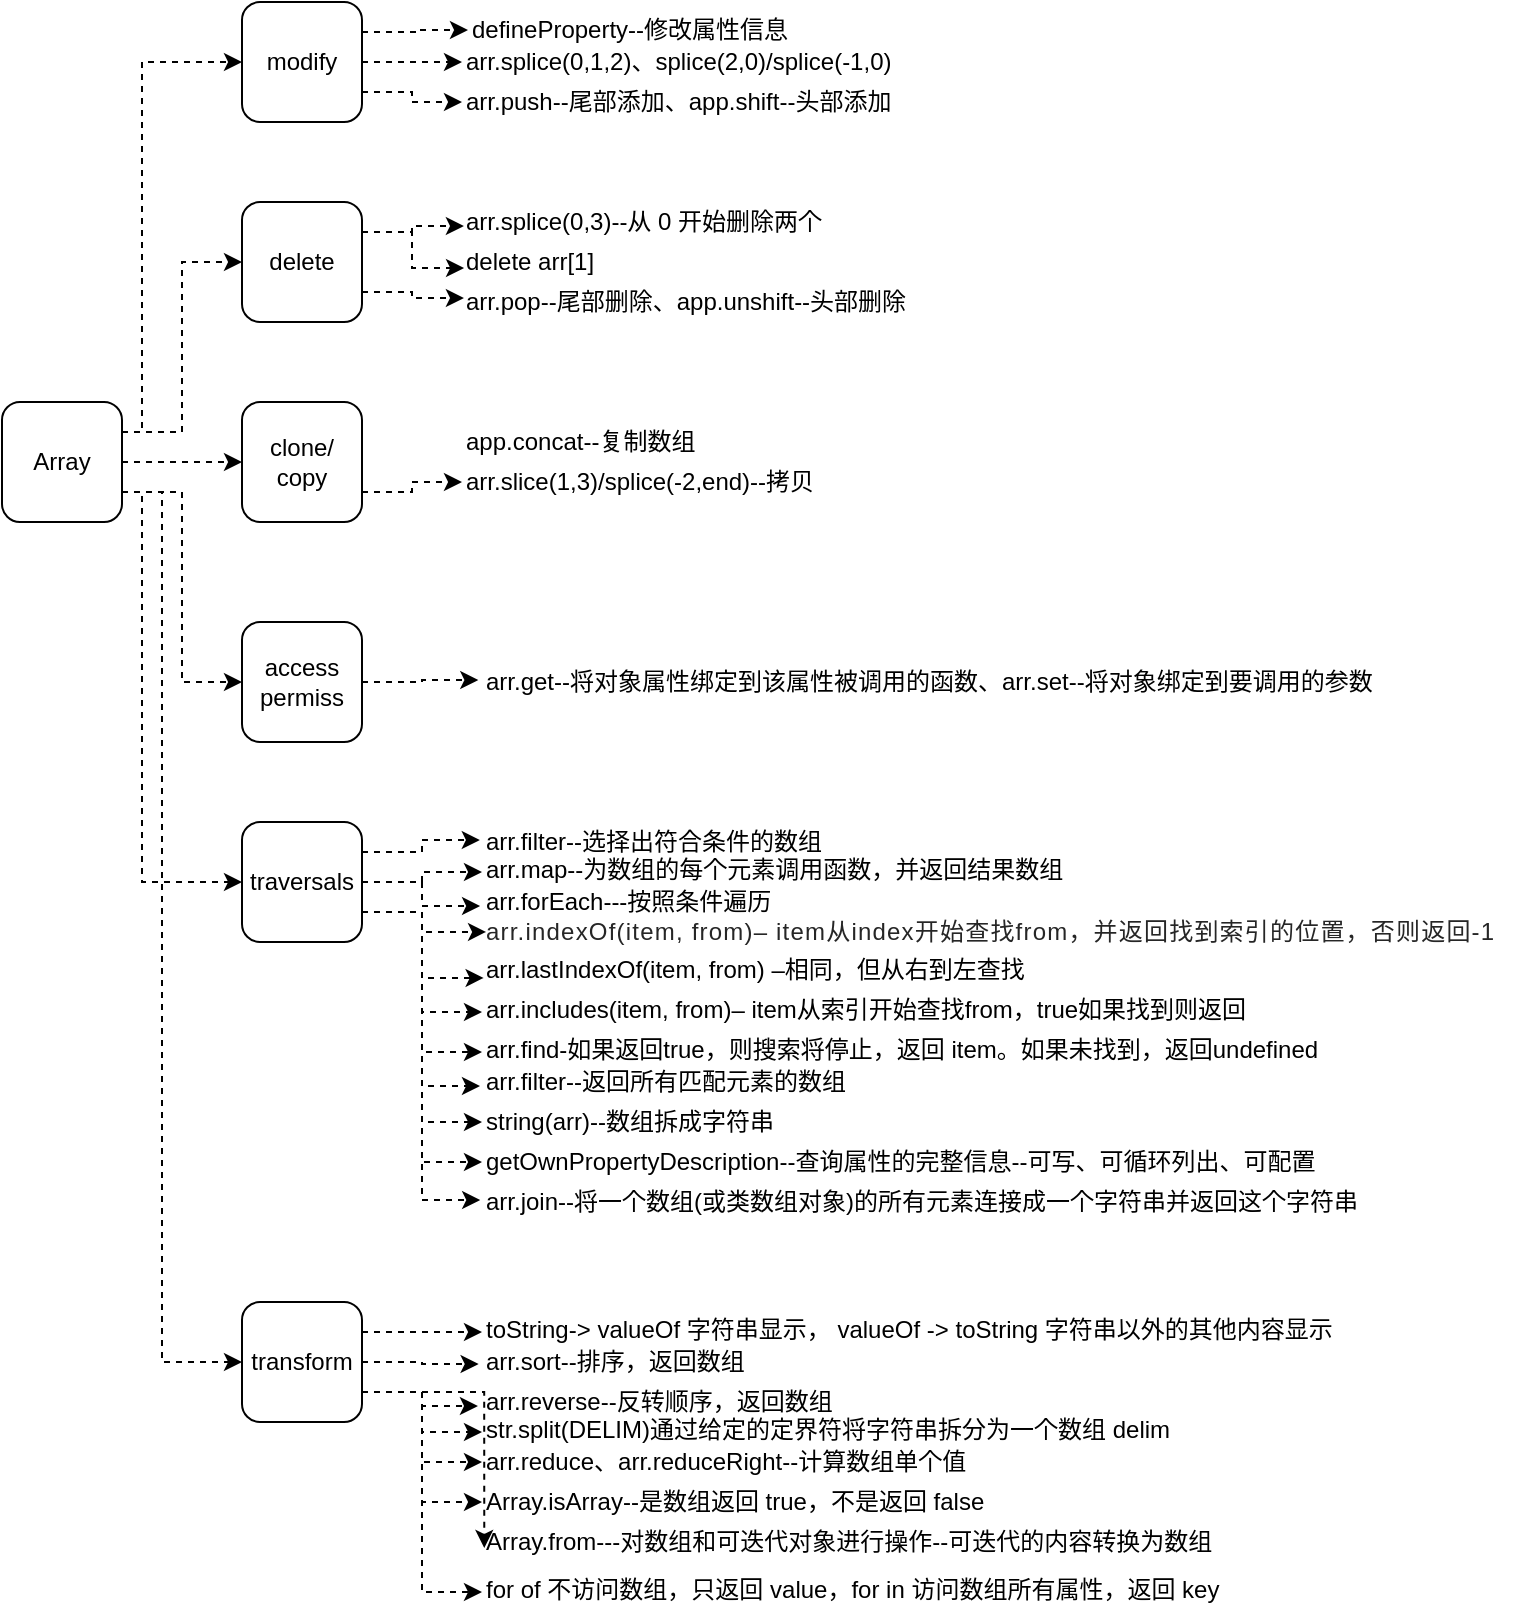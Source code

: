<mxfile version="12.1.9" type="github" pages="4">
  <diagram id="3zsWWzIFYtMCB39Upx3M" name="Array">
    <mxGraphModel dx="946" dy="524" grid="1" gridSize="10" guides="1" tooltips="1" connect="1" arrows="1" fold="1" page="1" pageScale="1" pageWidth="827" pageHeight="1169" math="0" shadow="0">
      <root>
        <mxCell id="0"/>
        <mxCell id="1" parent="0"/>
        <mxCell id="kyZIP-bJGwQKnWlVnqis-3" style="edgeStyle=orthogonalEdgeStyle;rounded=0;orthogonalLoop=1;jettySize=auto;html=1;exitX=1;exitY=0.25;exitDx=0;exitDy=0;entryX=0;entryY=0.5;entryDx=0;entryDy=0;dashed=1;" parent="1" source="hTQzxeohMcgxq5HyWSMG-1" target="hTQzxeohMcgxq5HyWSMG-2" edge="1">
          <mxGeometry relative="1" as="geometry">
            <Array as="points">
              <mxPoint x="150" y="235"/>
              <mxPoint x="150" y="50"/>
            </Array>
          </mxGeometry>
        </mxCell>
        <mxCell id="kyZIP-bJGwQKnWlVnqis-4" style="edgeStyle=orthogonalEdgeStyle;rounded=0;orthogonalLoop=1;jettySize=auto;html=1;exitX=1;exitY=0.25;exitDx=0;exitDy=0;entryX=0;entryY=0.5;entryDx=0;entryDy=0;dashed=1;" parent="1" source="hTQzxeohMcgxq5HyWSMG-1" target="hTQzxeohMcgxq5HyWSMG-4" edge="1">
          <mxGeometry relative="1" as="geometry"/>
        </mxCell>
        <mxCell id="kyZIP-bJGwQKnWlVnqis-5" style="edgeStyle=orthogonalEdgeStyle;rounded=0;orthogonalLoop=1;jettySize=auto;html=1;exitX=1;exitY=0.5;exitDx=0;exitDy=0;entryX=0;entryY=0.5;entryDx=0;entryDy=0;dashed=1;" parent="1" source="hTQzxeohMcgxq5HyWSMG-1" target="hTQzxeohMcgxq5HyWSMG-3" edge="1">
          <mxGeometry relative="1" as="geometry"/>
        </mxCell>
        <mxCell id="kyZIP-bJGwQKnWlVnqis-6" style="edgeStyle=orthogonalEdgeStyle;rounded=0;orthogonalLoop=1;jettySize=auto;html=1;exitX=1;exitY=0.75;exitDx=0;exitDy=0;entryX=0;entryY=0.5;entryDx=0;entryDy=0;dashed=1;" parent="1" source="hTQzxeohMcgxq5HyWSMG-1" target="kyZIP-bJGwQKnWlVnqis-1" edge="1">
          <mxGeometry relative="1" as="geometry"/>
        </mxCell>
        <mxCell id="IlRY-WLdl9bS0oWDxXhX-8" style="edgeStyle=orthogonalEdgeStyle;rounded=0;orthogonalLoop=1;jettySize=auto;html=1;exitX=1;exitY=0.75;exitDx=0;exitDy=0;entryX=0;entryY=0.5;entryDx=0;entryDy=0;dashed=1;" parent="1" source="hTQzxeohMcgxq5HyWSMG-1" target="IlRY-WLdl9bS0oWDxXhX-5" edge="1">
          <mxGeometry relative="1" as="geometry">
            <Array as="points">
              <mxPoint x="150" y="265"/>
              <mxPoint x="150" y="460"/>
            </Array>
          </mxGeometry>
        </mxCell>
        <mxCell id="Uk0Fr8hHIJnlOthwViEP-1" style="edgeStyle=orthogonalEdgeStyle;rounded=0;orthogonalLoop=1;jettySize=auto;html=1;exitX=1;exitY=0.75;exitDx=0;exitDy=0;entryX=0;entryY=0.5;entryDx=0;entryDy=0;dashed=1;" parent="1" source="hTQzxeohMcgxq5HyWSMG-1" target="IlRY-WLdl9bS0oWDxXhX-26" edge="1">
          <mxGeometry relative="1" as="geometry">
            <Array as="points">
              <mxPoint x="160" y="265"/>
              <mxPoint x="160" y="700"/>
            </Array>
          </mxGeometry>
        </mxCell>
        <mxCell id="hTQzxeohMcgxq5HyWSMG-1" value="Array" style="rounded=1;whiteSpace=wrap;html=1;" parent="1" vertex="1">
          <mxGeometry x="80" y="220" width="60" height="60" as="geometry"/>
        </mxCell>
        <mxCell id="IlRY-WLdl9bS0oWDxXhX-21" style="edgeStyle=orthogonalEdgeStyle;rounded=0;orthogonalLoop=1;jettySize=auto;html=1;exitX=1;exitY=0.5;exitDx=0;exitDy=0;dashed=1;" parent="1" source="hTQzxeohMcgxq5HyWSMG-2" target="IlRY-WLdl9bS0oWDxXhX-2" edge="1">
          <mxGeometry relative="1" as="geometry"/>
        </mxCell>
        <mxCell id="10_IyARQiNd5ybZHdDWF-4" style="edgeStyle=orthogonalEdgeStyle;rounded=0;orthogonalLoop=1;jettySize=auto;html=1;exitX=1;exitY=0.75;exitDx=0;exitDy=0;dashed=1;" parent="1" source="hTQzxeohMcgxq5HyWSMG-2" target="10_IyARQiNd5ybZHdDWF-2" edge="1">
          <mxGeometry relative="1" as="geometry"/>
        </mxCell>
        <mxCell id="F7oCmw32gP1puV4d2X4c-8" style="edgeStyle=orthogonalEdgeStyle;rounded=0;orthogonalLoop=1;jettySize=auto;html=1;exitX=1;exitY=0.25;exitDx=0;exitDy=0;dashed=1;" parent="1" source="hTQzxeohMcgxq5HyWSMG-2" target="F7oCmw32gP1puV4d2X4c-5" edge="1">
          <mxGeometry relative="1" as="geometry"/>
        </mxCell>
        <mxCell id="hTQzxeohMcgxq5HyWSMG-2" value="modify" style="rounded=1;whiteSpace=wrap;html=1;" parent="1" vertex="1">
          <mxGeometry x="200" y="20" width="60" height="60" as="geometry"/>
        </mxCell>
        <mxCell id="IlRY-WLdl9bS0oWDxXhX-16" style="edgeStyle=orthogonalEdgeStyle;rounded=0;orthogonalLoop=1;jettySize=auto;html=1;exitX=1;exitY=0.75;exitDx=0;exitDy=0;dashed=1;" parent="1" source="hTQzxeohMcgxq5HyWSMG-3" target="IlRY-WLdl9bS0oWDxXhX-4" edge="1">
          <mxGeometry relative="1" as="geometry"/>
        </mxCell>
        <mxCell id="hTQzxeohMcgxq5HyWSMG-3" value="clone/&lt;br&gt;copy" style="rounded=1;whiteSpace=wrap;html=1;" parent="1" vertex="1">
          <mxGeometry x="200" y="220" width="60" height="60" as="geometry"/>
        </mxCell>
        <mxCell id="IlRY-WLdl9bS0oWDxXhX-14" style="edgeStyle=orthogonalEdgeStyle;rounded=0;orthogonalLoop=1;jettySize=auto;html=1;exitX=1;exitY=0.25;exitDx=0;exitDy=0;entryX=0.005;entryY=0.6;entryDx=0;entryDy=0;entryPerimeter=0;dashed=1;" parent="1" source="hTQzxeohMcgxq5HyWSMG-4" target="IlRY-WLdl9bS0oWDxXhX-3" edge="1">
          <mxGeometry relative="1" as="geometry"/>
        </mxCell>
        <mxCell id="IlRY-WLdl9bS0oWDxXhX-15" style="edgeStyle=orthogonalEdgeStyle;rounded=0;orthogonalLoop=1;jettySize=auto;html=1;exitX=1;exitY=0.25;exitDx=0;exitDy=0;entryX=0.013;entryY=0.65;entryDx=0;entryDy=0;entryPerimeter=0;dashed=1;" parent="1" source="hTQzxeohMcgxq5HyWSMG-4" target="IlRY-WLdl9bS0oWDxXhX-1" edge="1">
          <mxGeometry relative="1" as="geometry"/>
        </mxCell>
        <mxCell id="10_IyARQiNd5ybZHdDWF-3" style="edgeStyle=orthogonalEdgeStyle;rounded=0;orthogonalLoop=1;jettySize=auto;html=1;exitX=1;exitY=0.75;exitDx=0;exitDy=0;entryX=0.004;entryY=0.4;entryDx=0;entryDy=0;entryPerimeter=0;dashed=1;" parent="1" source="hTQzxeohMcgxq5HyWSMG-4" target="10_IyARQiNd5ybZHdDWF-1" edge="1">
          <mxGeometry relative="1" as="geometry"/>
        </mxCell>
        <mxCell id="hTQzxeohMcgxq5HyWSMG-4" value="delete" style="rounded=1;whiteSpace=wrap;html=1;" parent="1" vertex="1">
          <mxGeometry x="200" y="120" width="60" height="60" as="geometry"/>
        </mxCell>
        <mxCell id="C75cSjhWRV783PfquYuw-14" style="edgeStyle=orthogonalEdgeStyle;rounded=0;orthogonalLoop=1;jettySize=auto;html=1;exitX=1;exitY=0.5;exitDx=0;exitDy=0;entryX=-0.004;entryY=0.45;entryDx=0;entryDy=0;entryPerimeter=0;dashed=1;" parent="1" source="kyZIP-bJGwQKnWlVnqis-1" target="C75cSjhWRV783PfquYuw-12" edge="1">
          <mxGeometry relative="1" as="geometry"/>
        </mxCell>
        <mxCell id="kyZIP-bJGwQKnWlVnqis-1" value="access&lt;br&gt;permiss" style="rounded=1;whiteSpace=wrap;html=1;" parent="1" vertex="1">
          <mxGeometry x="200" y="330" width="60" height="60" as="geometry"/>
        </mxCell>
        <mxCell id="IlRY-WLdl9bS0oWDxXhX-1" value="delete arr[1]" style="text;html=1;resizable=0;points=[];autosize=1;align=left;verticalAlign=top;spacingTop=-4;" parent="1" vertex="1">
          <mxGeometry x="310" y="140" width="80" height="20" as="geometry"/>
        </mxCell>
        <mxCell id="IlRY-WLdl9bS0oWDxXhX-2" value="arr.splice(0,1,2)、splice(2,0)/splice(-1,0)" style="text;html=1;resizable=0;points=[];autosize=1;align=left;verticalAlign=top;spacingTop=-4;" parent="1" vertex="1">
          <mxGeometry x="310" y="40" width="230" height="20" as="geometry"/>
        </mxCell>
        <mxCell id="IlRY-WLdl9bS0oWDxXhX-3" value="arr.splice(0,3)--从 0 开始删除两个" style="text;html=1;resizable=0;points=[];autosize=1;align=left;verticalAlign=top;spacingTop=-4;" parent="1" vertex="1">
          <mxGeometry x="310" y="120" width="190" height="20" as="geometry"/>
        </mxCell>
        <mxCell id="IlRY-WLdl9bS0oWDxXhX-4" value="arr.slice(1,3)/splice(-2,end)--拷贝" style="text;html=1;resizable=0;points=[];autosize=1;align=left;verticalAlign=top;spacingTop=-4;" parent="1" vertex="1">
          <mxGeometry x="310" y="250" width="190" height="20" as="geometry"/>
        </mxCell>
        <mxCell id="IlRY-WLdl9bS0oWDxXhX-17" style="edgeStyle=orthogonalEdgeStyle;rounded=0;orthogonalLoop=1;jettySize=auto;html=1;exitX=1;exitY=0.5;exitDx=0;exitDy=0;entryX=-0.006;entryY=0.6;entryDx=0;entryDy=0;entryPerimeter=0;dashed=1;" parent="1" source="IlRY-WLdl9bS0oWDxXhX-5" target="IlRY-WLdl9bS0oWDxXhX-9" edge="1">
          <mxGeometry relative="1" as="geometry"/>
        </mxCell>
        <mxCell id="IlRY-WLdl9bS0oWDxXhX-18" style="edgeStyle=orthogonalEdgeStyle;rounded=0;orthogonalLoop=1;jettySize=auto;html=1;exitX=1;exitY=0.75;exitDx=0;exitDy=0;entryX=0.007;entryY=-0.167;entryDx=0;entryDy=0;entryPerimeter=0;dashed=1;" parent="1" source="IlRY-WLdl9bS0oWDxXhX-5" target="IlRY-WLdl9bS0oWDxXhX-11" edge="1">
          <mxGeometry relative="1" as="geometry"/>
        </mxCell>
        <mxCell id="IlRY-WLdl9bS0oWDxXhX-19" style="edgeStyle=orthogonalEdgeStyle;rounded=0;orthogonalLoop=1;jettySize=auto;html=1;exitX=1;exitY=0.75;exitDx=0;exitDy=0;entryX=0.002;entryY=-0.067;entryDx=0;entryDy=0;entryPerimeter=0;dashed=1;" parent="1" source="IlRY-WLdl9bS0oWDxXhX-5" target="IlRY-WLdl9bS0oWDxXhX-12" edge="1">
          <mxGeometry relative="1" as="geometry"/>
        </mxCell>
        <mxCell id="IlRY-WLdl9bS0oWDxXhX-20" style="edgeStyle=orthogonalEdgeStyle;rounded=0;orthogonalLoop=1;jettySize=auto;html=1;exitX=1;exitY=0.75;exitDx=0;exitDy=0;entryX=0;entryY=0.5;entryDx=0;entryDy=0;dashed=1;" parent="1" source="IlRY-WLdl9bS0oWDxXhX-5" target="IlRY-WLdl9bS0oWDxXhX-12" edge="1">
          <mxGeometry relative="1" as="geometry"/>
        </mxCell>
        <mxCell id="IlRY-WLdl9bS0oWDxXhX-23" style="edgeStyle=orthogonalEdgeStyle;rounded=0;orthogonalLoop=1;jettySize=auto;html=1;exitX=1;exitY=0.75;exitDx=0;exitDy=0;entryX=0;entryY=0.5;entryDx=0;entryDy=0;dashed=1;" parent="1" source="IlRY-WLdl9bS0oWDxXhX-5" target="IlRY-WLdl9bS0oWDxXhX-22" edge="1">
          <mxGeometry relative="1" as="geometry"/>
        </mxCell>
        <mxCell id="IlRY-WLdl9bS0oWDxXhX-25" style="edgeStyle=orthogonalEdgeStyle;rounded=0;orthogonalLoop=1;jettySize=auto;html=1;exitX=1;exitY=0.75;exitDx=0;exitDy=0;entryX=-0.005;entryY=0.6;entryDx=0;entryDy=0;entryPerimeter=0;dashed=1;" parent="1" source="IlRY-WLdl9bS0oWDxXhX-5" target="IlRY-WLdl9bS0oWDxXhX-24" edge="1">
          <mxGeometry relative="1" as="geometry"/>
        </mxCell>
        <mxCell id="IlRY-WLdl9bS0oWDxXhX-28" style="edgeStyle=orthogonalEdgeStyle;rounded=0;orthogonalLoop=1;jettySize=auto;html=1;exitX=1;exitY=0.5;exitDx=0;exitDy=0;entryX=0;entryY=0.5;entryDx=0;entryDy=0;dashed=1;" parent="1" source="IlRY-WLdl9bS0oWDxXhX-5" target="IlRY-WLdl9bS0oWDxXhX-27" edge="1">
          <mxGeometry relative="1" as="geometry"/>
        </mxCell>
        <mxCell id="C75cSjhWRV783PfquYuw-9" style="edgeStyle=orthogonalEdgeStyle;rounded=0;orthogonalLoop=1;jettySize=auto;html=1;exitX=1;exitY=0.75;exitDx=0;exitDy=0;entryX=0;entryY=0.5;entryDx=0;entryDy=0;entryPerimeter=0;dashed=1;" parent="1" source="IlRY-WLdl9bS0oWDxXhX-5" target="C75cSjhWRV783PfquYuw-5" edge="1">
          <mxGeometry relative="1" as="geometry"/>
        </mxCell>
        <mxCell id="F7oCmw32gP1puV4d2X4c-3" style="edgeStyle=orthogonalEdgeStyle;rounded=0;orthogonalLoop=1;jettySize=auto;html=1;exitX=1;exitY=0.25;exitDx=0;exitDy=0;entryX=-0.006;entryY=0.45;entryDx=0;entryDy=0;entryPerimeter=0;dashed=1;" parent="1" source="IlRY-WLdl9bS0oWDxXhX-5" target="C75cSjhWRV783PfquYuw-11" edge="1">
          <mxGeometry relative="1" as="geometry"/>
        </mxCell>
        <mxCell id="qJgs1gcuT-OLatsE5UrT-3" style="edgeStyle=orthogonalEdgeStyle;rounded=0;orthogonalLoop=1;jettySize=auto;html=1;exitX=1;exitY=0.75;exitDx=0;exitDy=0;entryX=0;entryY=0.5;entryDx=0;entryDy=0;entryPerimeter=0;dashed=1;" parent="1" source="IlRY-WLdl9bS0oWDxXhX-5" target="F7oCmw32gP1puV4d2X4c-4" edge="1">
          <mxGeometry relative="1" as="geometry"/>
        </mxCell>
        <mxCell id="qJgs1gcuT-OLatsE5UrT-4" style="edgeStyle=orthogonalEdgeStyle;rounded=0;orthogonalLoop=1;jettySize=auto;html=1;exitX=1;exitY=0.75;exitDx=0;exitDy=0;entryX=-0.002;entryY=0.45;entryDx=0;entryDy=0;entryPerimeter=0;dashed=1;" parent="1" source="IlRY-WLdl9bS0oWDxXhX-5" target="qJgs1gcuT-OLatsE5UrT-2" edge="1">
          <mxGeometry relative="1" as="geometry"/>
        </mxCell>
        <mxCell id="IlRY-WLdl9bS0oWDxXhX-5" value="traversals" style="rounded=1;whiteSpace=wrap;html=1;" parent="1" vertex="1">
          <mxGeometry x="200" y="430" width="60" height="60" as="geometry"/>
        </mxCell>
        <mxCell id="IlRY-WLdl9bS0oWDxXhX-9" value="arr.forEach---按照条件遍历" style="text;html=1;resizable=0;points=[];autosize=1;align=left;verticalAlign=top;spacingTop=-4;" parent="1" vertex="1">
          <mxGeometry x="320" y="460" width="160" height="20" as="geometry"/>
        </mxCell>
        <mxCell id="IlRY-WLdl9bS0oWDxXhX-10" value="&lt;span style=&quot;color: rgb(38 , 38 , 38) ; line-height: 24px ; letter-spacing: 0.05em ; outline-style: none ; overflow-wrap: break-word&quot;&gt;&lt;font style=&quot;font-size: 12px&quot;&gt;arr.indexOf(item, from)–&amp;nbsp;item从index开始查找from，并返回找到索引的位置，否则返回-1&lt;/font&gt;&lt;/span&gt;" style="text;html=1;resizable=0;points=[];autosize=1;align=left;verticalAlign=top;spacingTop=-4;" parent="1" vertex="1">
          <mxGeometry x="320" y="470" width="520" height="30" as="geometry"/>
        </mxCell>
        <mxCell id="IlRY-WLdl9bS0oWDxXhX-11" value="arr.lastIndexOf(item, from) –相同，但从右到左查找" style="text;html=1;" parent="1" vertex="1">
          <mxGeometry x="320" y="490" width="290" height="30" as="geometry"/>
        </mxCell>
        <mxCell id="IlRY-WLdl9bS0oWDxXhX-12" value="arr.includes(item, from)– item从索引开始查找from，true如果找到则返回" style="text;html=1;" parent="1" vertex="1">
          <mxGeometry x="320" y="510" width="410" height="30" as="geometry"/>
        </mxCell>
        <mxCell id="IlRY-WLdl9bS0oWDxXhX-22" value="arr.find-如果返回true，则搜索将停止，返回 item。如果未找到，返回undefined" style="text;html=1;" parent="1" vertex="1">
          <mxGeometry x="320" y="530" width="410" height="30" as="geometry"/>
        </mxCell>
        <mxCell id="IlRY-WLdl9bS0oWDxXhX-24" value="arr.filter--返回所有匹配元素的数组" style="text;html=1;resizable=0;points=[];autosize=1;align=left;verticalAlign=top;spacingTop=-4;" parent="1" vertex="1">
          <mxGeometry x="320" y="550" width="200" height="20" as="geometry"/>
        </mxCell>
        <mxCell id="IlRY-WLdl9bS0oWDxXhX-30" style="edgeStyle=orthogonalEdgeStyle;rounded=0;orthogonalLoop=1;jettySize=auto;html=1;exitX=1;exitY=0.5;exitDx=0;exitDy=0;entryX=-0.012;entryY=0.55;entryDx=0;entryDy=0;entryPerimeter=0;dashed=1;" parent="1" source="IlRY-WLdl9bS0oWDxXhX-26" target="IlRY-WLdl9bS0oWDxXhX-29" edge="1">
          <mxGeometry relative="1" as="geometry"/>
        </mxCell>
        <mxCell id="IlRY-WLdl9bS0oWDxXhX-34" style="edgeStyle=orthogonalEdgeStyle;rounded=0;orthogonalLoop=1;jettySize=auto;html=1;exitX=1;exitY=0.75;exitDx=0;exitDy=0;entryX=-0.007;entryY=0.067;entryDx=0;entryDy=0;entryPerimeter=0;dashed=1;" parent="1" source="IlRY-WLdl9bS0oWDxXhX-26" target="IlRY-WLdl9bS0oWDxXhX-33" edge="1">
          <mxGeometry relative="1" as="geometry"/>
        </mxCell>
        <mxCell id="IlRY-WLdl9bS0oWDxXhX-35" style="edgeStyle=orthogonalEdgeStyle;rounded=0;orthogonalLoop=1;jettySize=auto;html=1;exitX=1;exitY=0.75;exitDx=0;exitDy=0;entryX=0;entryY=0.5;entryDx=0;entryDy=0;dashed=1;" parent="1" source="IlRY-WLdl9bS0oWDxXhX-26" target="IlRY-WLdl9bS0oWDxXhX-33" edge="1">
          <mxGeometry relative="1" as="geometry"/>
        </mxCell>
        <mxCell id="IlRY-WLdl9bS0oWDxXhX-37" style="edgeStyle=orthogonalEdgeStyle;rounded=0;orthogonalLoop=1;jettySize=auto;html=1;exitX=1;exitY=0.75;exitDx=0;exitDy=0;entryX=0;entryY=0.5;entryDx=0;entryDy=0;entryPerimeter=0;dashed=1;" parent="1" source="IlRY-WLdl9bS0oWDxXhX-26" target="IlRY-WLdl9bS0oWDxXhX-36" edge="1">
          <mxGeometry relative="1" as="geometry"/>
        </mxCell>
        <mxCell id="IlRY-WLdl9bS0oWDxXhX-39" style="edgeStyle=orthogonalEdgeStyle;rounded=0;orthogonalLoop=1;jettySize=auto;html=1;exitX=1;exitY=0.75;exitDx=0;exitDy=0;entryX=0;entryY=0.5;entryDx=0;entryDy=0;entryPerimeter=0;dashed=1;" parent="1" source="IlRY-WLdl9bS0oWDxXhX-26" target="IlRY-WLdl9bS0oWDxXhX-38" edge="1">
          <mxGeometry relative="1" as="geometry"/>
        </mxCell>
        <mxCell id="C75cSjhWRV783PfquYuw-2" style="edgeStyle=orthogonalEdgeStyle;rounded=0;orthogonalLoop=1;jettySize=auto;html=1;exitX=1;exitY=0.75;exitDx=0;exitDy=0;entryX=0.003;entryY=0.65;entryDx=0;entryDy=0;entryPerimeter=0;dashed=1;" parent="1" source="IlRY-WLdl9bS0oWDxXhX-26" target="10_IyARQiNd5ybZHdDWF-5" edge="1">
          <mxGeometry relative="1" as="geometry"/>
        </mxCell>
        <mxCell id="C75cSjhWRV783PfquYuw-3" style="edgeStyle=orthogonalEdgeStyle;rounded=0;orthogonalLoop=1;jettySize=auto;html=1;exitX=1;exitY=0.75;exitDx=0;exitDy=0;entryX=0;entryY=0.5;entryDx=0;entryDy=0;dashed=1;" parent="1" source="IlRY-WLdl9bS0oWDxXhX-26" target="C75cSjhWRV783PfquYuw-1" edge="1">
          <mxGeometry relative="1" as="geometry"/>
        </mxCell>
        <mxCell id="F7oCmw32gP1puV4d2X4c-2" style="edgeStyle=orthogonalEdgeStyle;rounded=0;orthogonalLoop=1;jettySize=auto;html=1;exitX=1;exitY=0.25;exitDx=0;exitDy=0;entryX=0;entryY=0.5;entryDx=0;entryDy=0;dashed=1;" parent="1" source="IlRY-WLdl9bS0oWDxXhX-26" edge="1">
          <mxGeometry relative="1" as="geometry">
            <mxPoint x="320" y="685" as="targetPoint"/>
          </mxGeometry>
        </mxCell>
        <mxCell id="IlRY-WLdl9bS0oWDxXhX-26" value="transform" style="rounded=1;whiteSpace=wrap;html=1;" parent="1" vertex="1">
          <mxGeometry x="200" y="670" width="60" height="60" as="geometry"/>
        </mxCell>
        <mxCell id="IlRY-WLdl9bS0oWDxXhX-27" value="arr.map--为数组的每个元素调用函数，并返回结果数组" style="text;html=1;" parent="1" vertex="1">
          <mxGeometry x="320" y="440" width="270" height="30" as="geometry"/>
        </mxCell>
        <mxCell id="IlRY-WLdl9bS0oWDxXhX-29" value="arr.sort--排序，返回数组" style="text;html=1;resizable=0;points=[];autosize=1;align=left;verticalAlign=top;spacingTop=-4;" parent="1" vertex="1">
          <mxGeometry x="320" y="690" width="140" height="20" as="geometry"/>
        </mxCell>
        <mxCell id="IlRY-WLdl9bS0oWDxXhX-31" value="arr.reverse--反转顺序，返回数组" style="text;html=1;resizable=0;points=[];autosize=1;align=left;verticalAlign=top;spacingTop=-4;" parent="1" vertex="1">
          <mxGeometry x="320" y="710" width="190" height="20" as="geometry"/>
        </mxCell>
        <mxCell id="IlRY-WLdl9bS0oWDxXhX-33" value="str.split(DELIM)通过给定的定界符将字符串拆分为一个数组 delim" style="text;html=1;" parent="1" vertex="1">
          <mxGeometry x="320" y="720" width="290" height="30" as="geometry"/>
        </mxCell>
        <mxCell id="IlRY-WLdl9bS0oWDxXhX-36" value="arr.reduce、arr.reduceRight--计算数组单个值" style="text;html=1;resizable=0;points=[];autosize=1;align=left;verticalAlign=top;spacingTop=-4;" parent="1" vertex="1">
          <mxGeometry x="320" y="740" width="260" height="20" as="geometry"/>
        </mxCell>
        <mxCell id="IlRY-WLdl9bS0oWDxXhX-38" value="Array.isArray--是数组返回 true，不是返回 false" style="text;html=1;resizable=0;points=[];autosize=1;align=left;verticalAlign=top;spacingTop=-4;" parent="1" vertex="1">
          <mxGeometry x="320" y="760" width="260" height="20" as="geometry"/>
        </mxCell>
        <mxCell id="10_IyARQiNd5ybZHdDWF-1" value="arr.pop--尾部删除、app.unshift--头部删除" style="text;html=1;resizable=0;points=[];autosize=1;align=left;verticalAlign=top;spacingTop=-4;" parent="1" vertex="1">
          <mxGeometry x="310" y="160" width="240" height="20" as="geometry"/>
        </mxCell>
        <mxCell id="10_IyARQiNd5ybZHdDWF-2" value="arr.push--尾部添加、app.shift--头部添加" style="text;html=1;resizable=0;points=[];autosize=1;align=left;verticalAlign=top;spacingTop=-4;" parent="1" vertex="1">
          <mxGeometry x="310" y="60" width="230" height="20" as="geometry"/>
        </mxCell>
        <mxCell id="10_IyARQiNd5ybZHdDWF-5" value="Array.from---对数组和可迭代对象进行操作--可迭代的内容转换为数组" style="text;html=1;resizable=0;points=[];autosize=1;align=left;verticalAlign=top;spacingTop=-4;" parent="1" vertex="1">
          <mxGeometry x="320" y="780" width="380" height="20" as="geometry"/>
        </mxCell>
        <mxCell id="C75cSjhWRV783PfquYuw-1" value="for of 不访问数组，只返回 value，for in 访问数组所有属性，返回 key" style="text;html=1;" parent="1" vertex="1">
          <mxGeometry x="320" y="800" width="390" height="30" as="geometry"/>
        </mxCell>
        <mxCell id="C75cSjhWRV783PfquYuw-5" value="string(arr)--数组拆成字符串" style="text;html=1;resizable=0;points=[];autosize=1;align=left;verticalAlign=top;spacingTop=-4;" parent="1" vertex="1">
          <mxGeometry x="320" y="570" width="160" height="20" as="geometry"/>
        </mxCell>
        <mxCell id="C75cSjhWRV783PfquYuw-10" value="app.concat--复制数组" style="text;html=1;resizable=0;points=[];autosize=1;align=left;verticalAlign=top;spacingTop=-4;" parent="1" vertex="1">
          <mxGeometry x="310" y="230" width="130" height="20" as="geometry"/>
        </mxCell>
        <mxCell id="C75cSjhWRV783PfquYuw-11" value="arr.filter--选择出符合条件的数组" style="text;html=1;resizable=0;points=[];autosize=1;align=left;verticalAlign=top;spacingTop=-4;" parent="1" vertex="1">
          <mxGeometry x="320" y="430" width="180" height="20" as="geometry"/>
        </mxCell>
        <mxCell id="C75cSjhWRV783PfquYuw-12" value="arr.get--将对象属性绑定到该属性被调用的函数、arr.set--将对象绑定到要调用的参数" style="text;html=1;resizable=0;points=[];autosize=1;align=left;verticalAlign=top;spacingTop=-4;" parent="1" vertex="1">
          <mxGeometry x="320" y="350" width="460" height="20" as="geometry"/>
        </mxCell>
        <mxCell id="F7oCmw32gP1puV4d2X4c-1" value="toString-&gt; valueOf 字符串显示， valueOf -&gt; toString 字符串以外的其他内容显示" style="text;html=1;" parent="1" vertex="1">
          <mxGeometry x="320" y="670" width="450" height="30" as="geometry"/>
        </mxCell>
        <mxCell id="F7oCmw32gP1puV4d2X4c-4" value="getOwnPropertyDescription--查询属性的完整信息--可写、可循环列出、可配置" style="text;html=1;resizable=0;points=[];autosize=1;align=left;verticalAlign=top;spacingTop=-4;" parent="1" vertex="1">
          <mxGeometry x="320" y="590" width="430" height="20" as="geometry"/>
        </mxCell>
        <mxCell id="F7oCmw32gP1puV4d2X4c-5" value="defineProperty--修改属性信息" style="text;html=1;resizable=0;points=[];autosize=1;align=left;verticalAlign=top;spacingTop=-4;" parent="1" vertex="1">
          <mxGeometry x="313" y="24" width="170" height="20" as="geometry"/>
        </mxCell>
        <mxCell id="qJgs1gcuT-OLatsE5UrT-2" value="arr.join--将一个数组(或类数组对象)的所有元素连接成一个字符串并返回这个字符串" style="text;html=1;resizable=0;points=[];autosize=1;align=left;verticalAlign=top;spacingTop=-4;" parent="1" vertex="1">
          <mxGeometry x="320" y="610" width="450" height="20" as="geometry"/>
        </mxCell>
      </root>
    </mxGraphModel>
  </diagram>
  <diagram id="WjU1k2lRsM1wFutmD0wl" name="Object">
    <mxGraphModel dx="946" dy="524" grid="1" gridSize="10" guides="1" tooltips="1" connect="1" arrows="1" fold="1" page="1" pageScale="1" pageWidth="827" pageHeight="1169" math="0" shadow="0">
      <root>
        <mxCell id="52uRmhoQFjtCpDWTwTk8-0"/>
        <mxCell id="52uRmhoQFjtCpDWTwTk8-1" parent="52uRmhoQFjtCpDWTwTk8-0"/>
        <mxCell id="jFYHPTtX90RcrPpbZv2E-9" style="edgeStyle=orthogonalEdgeStyle;rounded=0;orthogonalLoop=1;jettySize=auto;html=1;exitX=1;exitY=0.25;exitDx=0;exitDy=0;entryX=0;entryY=0.5;entryDx=0;entryDy=0;dashed=1;" parent="52uRmhoQFjtCpDWTwTk8-1" source="jFYHPTtX90RcrPpbZv2E-13" target="jFYHPTtX90RcrPpbZv2E-14" edge="1">
          <mxGeometry relative="1" as="geometry">
            <Array as="points">
              <mxPoint x="160" y="245"/>
              <mxPoint x="160" y="60"/>
            </Array>
          </mxGeometry>
        </mxCell>
        <mxCell id="jFYHPTtX90RcrPpbZv2E-10" style="edgeStyle=orthogonalEdgeStyle;rounded=0;orthogonalLoop=1;jettySize=auto;html=1;exitX=1;exitY=0.25;exitDx=0;exitDy=0;entryX=0;entryY=0.5;entryDx=0;entryDy=0;dashed=1;" parent="52uRmhoQFjtCpDWTwTk8-1" source="jFYHPTtX90RcrPpbZv2E-13" target="jFYHPTtX90RcrPpbZv2E-16" edge="1">
          <mxGeometry relative="1" as="geometry"/>
        </mxCell>
        <mxCell id="jFYHPTtX90RcrPpbZv2E-11" style="edgeStyle=orthogonalEdgeStyle;rounded=0;orthogonalLoop=1;jettySize=auto;html=1;exitX=1;exitY=0.5;exitDx=0;exitDy=0;entryX=0;entryY=0.5;entryDx=0;entryDy=0;dashed=1;" parent="52uRmhoQFjtCpDWTwTk8-1" source="jFYHPTtX90RcrPpbZv2E-13" target="jFYHPTtX90RcrPpbZv2E-15" edge="1">
          <mxGeometry relative="1" as="geometry"/>
        </mxCell>
        <mxCell id="jFYHPTtX90RcrPpbZv2E-12" style="edgeStyle=orthogonalEdgeStyle;rounded=0;orthogonalLoop=1;jettySize=auto;html=1;exitX=1;exitY=0.75;exitDx=0;exitDy=0;entryX=0;entryY=0.5;entryDx=0;entryDy=0;dashed=1;" parent="52uRmhoQFjtCpDWTwTk8-1" source="jFYHPTtX90RcrPpbZv2E-13" target="jFYHPTtX90RcrPpbZv2E-17" edge="1">
          <mxGeometry relative="1" as="geometry"/>
        </mxCell>
        <mxCell id="XM92jo9vQRvwv2dolbIj-2" style="edgeStyle=orthogonalEdgeStyle;rounded=0;orthogonalLoop=1;jettySize=auto;html=1;exitX=1;exitY=0.75;exitDx=0;exitDy=0;entryX=0;entryY=0.5;entryDx=0;entryDy=0;dashed=1;" parent="52uRmhoQFjtCpDWTwTk8-1" source="jFYHPTtX90RcrPpbZv2E-13" target="XM92jo9vQRvwv2dolbIj-0" edge="1">
          <mxGeometry relative="1" as="geometry">
            <Array as="points">
              <mxPoint x="190" y="275"/>
              <mxPoint x="190" y="480"/>
            </Array>
          </mxGeometry>
        </mxCell>
        <mxCell id="XM92jo9vQRvwv2dolbIj-3" style="edgeStyle=orthogonalEdgeStyle;rounded=0;orthogonalLoop=1;jettySize=auto;html=1;exitX=1;exitY=0.75;exitDx=0;exitDy=0;entryX=0;entryY=0.5;entryDx=0;entryDy=0;dashed=1;" parent="52uRmhoQFjtCpDWTwTk8-1" source="jFYHPTtX90RcrPpbZv2E-13" target="XM92jo9vQRvwv2dolbIj-1" edge="1">
          <mxGeometry relative="1" as="geometry">
            <Array as="points">
              <mxPoint x="170" y="275"/>
              <mxPoint x="170" y="614"/>
            </Array>
          </mxGeometry>
        </mxCell>
        <mxCell id="jFYHPTtX90RcrPpbZv2E-13" value="Object" style="rounded=1;whiteSpace=wrap;html=1;" parent="52uRmhoQFjtCpDWTwTk8-1" vertex="1">
          <mxGeometry x="90" y="230" width="60" height="60" as="geometry"/>
        </mxCell>
        <mxCell id="jFYHPTtX90RcrPpbZv2E-14" value="modify" style="rounded=1;whiteSpace=wrap;html=1;" parent="52uRmhoQFjtCpDWTwTk8-1" vertex="1">
          <mxGeometry x="210" y="30" width="60" height="60" as="geometry"/>
        </mxCell>
        <mxCell id="tKU63mxzhyTK4PWKBqR8-4" style="edgeStyle=orthogonalEdgeStyle;rounded=0;orthogonalLoop=1;jettySize=auto;html=1;exitX=1;exitY=0.5;exitDx=0;exitDy=0;dashed=1;" parent="52uRmhoQFjtCpDWTwTk8-1" source="jFYHPTtX90RcrPpbZv2E-15" target="H6WkqI66EHowxm0sLhoh-0" edge="1">
          <mxGeometry relative="1" as="geometry"/>
        </mxCell>
        <mxCell id="jFYHPTtX90RcrPpbZv2E-15" value="clone/&lt;br&gt;copy" style="rounded=1;whiteSpace=wrap;html=1;" parent="52uRmhoQFjtCpDWTwTk8-1" vertex="1">
          <mxGeometry x="210" y="230" width="60" height="60" as="geometry"/>
        </mxCell>
        <mxCell id="jFYHPTtX90RcrPpbZv2E-16" value="delete" style="rounded=1;whiteSpace=wrap;html=1;" parent="52uRmhoQFjtCpDWTwTk8-1" vertex="1">
          <mxGeometry x="210" y="130" width="60" height="60" as="geometry"/>
        </mxCell>
        <mxCell id="jFYHPTtX90RcrPpbZv2E-17" value="access&lt;br&gt;permiss" style="rounded=1;whiteSpace=wrap;html=1;" parent="52uRmhoQFjtCpDWTwTk8-1" vertex="1">
          <mxGeometry x="210" y="340" width="60" height="60" as="geometry"/>
        </mxCell>
        <mxCell id="H6WkqI66EHowxm0sLhoh-0" value="Object.assign--简单的克隆" style="text;html=1;resizable=0;points=[];autosize=1;align=left;verticalAlign=top;spacingTop=-4;" parent="52uRmhoQFjtCpDWTwTk8-1" vertex="1">
          <mxGeometry x="335" y="250" width="160" height="20" as="geometry"/>
        </mxCell>
        <mxCell id="opwUGlIA884b8vls4GQr-2" style="edgeStyle=orthogonalEdgeStyle;rounded=0;orthogonalLoop=1;jettySize=auto;html=1;exitX=1;exitY=0.5;exitDx=0;exitDy=0;entryX=0;entryY=0.5;entryDx=0;entryDy=0;dashed=1;" parent="52uRmhoQFjtCpDWTwTk8-1" source="XM92jo9vQRvwv2dolbIj-0" target="opwUGlIA884b8vls4GQr-0" edge="1">
          <mxGeometry relative="1" as="geometry"/>
        </mxCell>
        <mxCell id="opwUGlIA884b8vls4GQr-4" style="edgeStyle=orthogonalEdgeStyle;rounded=0;orthogonalLoop=1;jettySize=auto;html=1;exitX=1;exitY=0.5;exitDx=0;exitDy=0;entryX=0;entryY=0.5;entryDx=0;entryDy=0;dashed=1;" parent="52uRmhoQFjtCpDWTwTk8-1" source="XM92jo9vQRvwv2dolbIj-0" target="opwUGlIA884b8vls4GQr-1" edge="1">
          <mxGeometry relative="1" as="geometry"/>
        </mxCell>
        <mxCell id="g4EE4_HVE2trmpGd-t0b-2" style="edgeStyle=orthogonalEdgeStyle;rounded=0;orthogonalLoop=1;jettySize=auto;html=1;exitX=1;exitY=0.25;exitDx=0;exitDy=0;dashed=1;" edge="1" parent="52uRmhoQFjtCpDWTwTk8-1" source="XM92jo9vQRvwv2dolbIj-0" target="g4EE4_HVE2trmpGd-t0b-1">
          <mxGeometry relative="1" as="geometry"/>
        </mxCell>
        <mxCell id="g4EE4_HVE2trmpGd-t0b-5" style="edgeStyle=orthogonalEdgeStyle;rounded=0;orthogonalLoop=1;jettySize=auto;html=1;exitX=1;exitY=0.5;exitDx=0;exitDy=0;entryX=0;entryY=0.375;entryDx=0;entryDy=0;entryPerimeter=0;dashed=1;" edge="1" parent="52uRmhoQFjtCpDWTwTk8-1" source="XM92jo9vQRvwv2dolbIj-0" target="g4EE4_HVE2trmpGd-t0b-4">
          <mxGeometry relative="1" as="geometry"/>
        </mxCell>
        <mxCell id="XM92jo9vQRvwv2dolbIj-0" value="traversals" style="rounded=1;whiteSpace=wrap;html=1;" parent="52uRmhoQFjtCpDWTwTk8-1" vertex="1">
          <mxGeometry x="210" y="450" width="60" height="60" as="geometry"/>
        </mxCell>
        <mxCell id="tKU63mxzhyTK4PWKBqR8-3" style="edgeStyle=orthogonalEdgeStyle;rounded=0;orthogonalLoop=1;jettySize=auto;html=1;exitX=1;exitY=0.5;exitDx=0;exitDy=0;entryX=-0.007;entryY=0.5;entryDx=0;entryDy=0;entryPerimeter=0;dashed=1;" parent="52uRmhoQFjtCpDWTwTk8-1" source="XM92jo9vQRvwv2dolbIj-1" target="tKU63mxzhyTK4PWKBqR8-0" edge="1">
          <mxGeometry relative="1" as="geometry"/>
        </mxCell>
        <mxCell id="bgx9efy61ssV66Z0BemA-4" style="edgeStyle=orthogonalEdgeStyle;rounded=0;orthogonalLoop=1;jettySize=auto;html=1;exitX=1;exitY=0.5;exitDx=0;exitDy=0;entryX=0;entryY=0.333;entryDx=0;entryDy=0;entryPerimeter=0;dashed=1;" parent="52uRmhoQFjtCpDWTwTk8-1" source="XM92jo9vQRvwv2dolbIj-1" target="bgx9efy61ssV66Z0BemA-1" edge="1">
          <mxGeometry relative="1" as="geometry"/>
        </mxCell>
        <mxCell id="bgx9efy61ssV66Z0BemA-7" style="edgeStyle=orthogonalEdgeStyle;rounded=0;orthogonalLoop=1;jettySize=auto;html=1;exitX=1;exitY=0.75;exitDx=0;exitDy=0;entryX=0;entryY=0.2;entryDx=0;entryDy=0;entryPerimeter=0;dashed=1;" parent="52uRmhoQFjtCpDWTwTk8-1" source="XM92jo9vQRvwv2dolbIj-1" target="bgx9efy61ssV66Z0BemA-3" edge="1">
          <mxGeometry relative="1" as="geometry"/>
        </mxCell>
        <mxCell id="bgx9efy61ssV66Z0BemA-13" style="edgeStyle=orthogonalEdgeStyle;rounded=0;orthogonalLoop=1;jettySize=auto;html=1;exitX=1;exitY=0.75;exitDx=0;exitDy=0;entryX=0;entryY=0.45;entryDx=0;entryDy=0;entryPerimeter=0;dashed=1;" parent="52uRmhoQFjtCpDWTwTk8-1" source="XM92jo9vQRvwv2dolbIj-1" target="bgx9efy61ssV66Z0BemA-12" edge="1">
          <mxGeometry relative="1" as="geometry"/>
        </mxCell>
        <mxCell id="bgx9efy61ssV66Z0BemA-14" style="edgeStyle=orthogonalEdgeStyle;rounded=0;orthogonalLoop=1;jettySize=auto;html=1;exitX=1;exitY=0.75;exitDx=0;exitDy=0;entryX=0.002;entryY=0.467;entryDx=0;entryDy=0;entryPerimeter=0;dashed=1;" parent="52uRmhoQFjtCpDWTwTk8-1" source="XM92jo9vQRvwv2dolbIj-1" target="bgx9efy61ssV66Z0BemA-9" edge="1">
          <mxGeometry relative="1" as="geometry"/>
        </mxCell>
        <mxCell id="XM92jo9vQRvwv2dolbIj-1" value="ttransform" style="rounded=1;whiteSpace=wrap;html=1;" parent="52uRmhoQFjtCpDWTwTk8-1" vertex="1">
          <mxGeometry x="210" y="584" width="60" height="60" as="geometry"/>
        </mxCell>
        <mxCell id="opwUGlIA884b8vls4GQr-0" value="Object.entries(obj) 用于返回 [key: value] 形式的成对的数组" style="text;html=1;" parent="52uRmhoQFjtCpDWTwTk8-1" vertex="1">
          <mxGeometry x="340" y="507.5" width="340" height="30" as="geometry"/>
        </mxCell>
        <mxCell id="opwUGlIA884b8vls4GQr-1" value="Object.fromEntries(array) 将结果中的数组转换成对象" style="text;html=1;" parent="52uRmhoQFjtCpDWTwTk8-1" vertex="1">
          <mxGeometry x="340" y="522.5" width="310" height="30" as="geometry"/>
        </mxCell>
        <mxCell id="tKU63mxzhyTK4PWKBqR8-0" value="Object.has--有此对象返回 true，否则返回 undefined" style="text;html=1;resizable=0;points=[];autosize=1;align=left;verticalAlign=top;spacingTop=-4;" parent="52uRmhoQFjtCpDWTwTk8-1" vertex="1">
          <mxGeometry x="337" y="584" width="290" height="20" as="geometry"/>
        </mxCell>
        <mxCell id="bgx9efy61ssV66Z0BemA-1" value="Object.hasOwnProperty--返回一个布尔值，该布尔值指示对象是否具有指定的属性&lt;br&gt;作为其自身的属性(而不是继承它)&lt;br&gt;Object.getOwnPropertySymbols(obj)--返回所有自己的符号键的数组&lt;br&gt;Object.getOwnPropertyNames(obj)--返回所有自己的字符串键的数组" style="text;html=1;resizable=0;points=[];autosize=1;align=left;verticalAlign=top;spacingTop=-4;" parent="52uRmhoQFjtCpDWTwTk8-1" vertex="1">
          <mxGeometry x="337" y="604" width="450" height="60" as="geometry"/>
        </mxCell>
        <mxCell id="bgx9efy61ssV66Z0BemA-3" value="Object.create(proto[,descriptions])--创建一个空对象&lt;br&gt;具有给定的 protoas[[Prototype]]和可选属性描述符&lt;br&gt;Object.getPrototypeOf(OBJ)--返回[[Prototype]]的 obj&lt;br&gt;Object.setPrototypeOf(obj, proto)--将 [[Prototype]] 的 obj 设置为 proto" style="text;html=1;resizable=0;points=[];autosize=1;align=left;verticalAlign=top;spacingTop=-4;" parent="52uRmhoQFjtCpDWTwTk8-1" vertex="1">
          <mxGeometry x="340" y="709" width="380" height="60" as="geometry"/>
        </mxCell>
        <mxCell id="bgx9efy61ssV66Z0BemA-9" value="Object.keys(obj)/Object.values(obj)/Object.entries(obj)--返回可枚举的自身字符串属性名称/&lt;br&gt;值/键值对的数组&lt;br&gt;" style="text;html=1;resizable=0;points=[];autosize=1;align=left;verticalAlign=top;spacingTop=-4;" parent="52uRmhoQFjtCpDWTwTk8-1" vertex="1">
          <mxGeometry x="340" y="679" width="490" height="30" as="geometry"/>
        </mxCell>
        <mxCell id="bgx9efy61ssV66Z0BemA-12" value="Reflect.ownKeys(obj)--返回所有自己的键的数组" style="text;html=1;resizable=0;points=[];autosize=1;align=left;verticalAlign=top;spacingTop=-4;" parent="52uRmhoQFjtCpDWTwTk8-1" vertex="1">
          <mxGeometry x="340" y="664" width="270" height="20" as="geometry"/>
        </mxCell>
        <mxCell id="g4EE4_HVE2trmpGd-t0b-0" value="Promise.all--&lt;span style=&quot;color: rgb(38 , 38 , 38) ; letter-spacing: 0.05em&quot;&gt;&lt;font style=&quot;font-size: 12px&quot;&gt;接收一个由多个 promise 组成的 promise 数组，返回一个新的 promise&lt;/font&gt;&lt;/span&gt;&lt;p style=&quot;color: rgb(38 , 38 , 38) ; line-height: 24px ; letter-spacing: 0.05em ; outline-style: none ; overflow-wrap: break-word ; margin: 0px&quot;&gt;&lt;font style=&quot;font-size: 12px&quot;&gt;如果 promise 数组都是 resolve，正常返回。&lt;/font&gt;&lt;span style=&quot;letter-spacing: 0.05em&quot;&gt;如果有一个是 reject，会被立刻拒绝&lt;/span&gt;&lt;/p&gt;&lt;p style=&quot;color: rgb(38 , 38 , 38) ; line-height: 24px ; letter-spacing: 0.05em ; outline-style: none ; overflow-wrap: break-word ; margin: 0px&quot;&gt;&lt;span style=&quot;letter-spacing: 0.05em&quot;&gt;并抛出错误, 其他的 promise 的结果将被忽略&lt;/span&gt;&lt;/p&gt;" style="text;html=1;resizable=0;points=[];autosize=1;align=left;verticalAlign=top;spacingTop=-4;" vertex="1" parent="52uRmhoQFjtCpDWTwTk8-1">
          <mxGeometry x="330" y="300" width="480" height="60" as="geometry"/>
        </mxCell>
        <mxCell id="g4EE4_HVE2trmpGd-t0b-1" value="promise.all--接收一个由多个 promise 组成的 promise 数组，返回一个新的 promise。&lt;br&gt;只有都是 resolve 才会正常返回，有一个 reject，会被立刻拒绝并抛出错误，其他 promise&lt;br&gt;结果会被忽略" style="text;html=1;resizable=0;points=[];autosize=1;align=left;verticalAlign=top;spacingTop=-4;" vertex="1" parent="52uRmhoQFjtCpDWTwTk8-1">
          <mxGeometry x="340" y="470" width="490" height="40" as="geometry"/>
        </mxCell>
        <mxCell id="g4EE4_HVE2trmpGd-t0b-3" value="Promise.allsetted--等待 promise 数组的所有 resolve 和 reject，以对象数组的形式返回结果" style="text;html=1;resizable=0;points=[];autosize=1;align=left;verticalAlign=top;spacingTop=-4;" vertex="1" parent="52uRmhoQFjtCpDWTwTk8-1">
          <mxGeometry x="340" y="450" width="490" height="20" as="geometry"/>
        </mxCell>
        <mxCell id="g4EE4_HVE2trmpGd-t0b-4" value="Promise.race--接收一个promise 数组，返回第一个 resolve 或者 reject，其他 promise 被忽略" style="text;html=1;resizable=0;points=[];autosize=1;align=left;verticalAlign=top;spacingTop=-4;" vertex="1" parent="52uRmhoQFjtCpDWTwTk8-1">
          <mxGeometry x="330" y="542.5" width="510" height="20" as="geometry"/>
        </mxCell>
      </root>
    </mxGraphModel>
  </diagram>
  <diagram id="QVfynxVT6b11GOopPgFf" name="Function">
    <mxGraphModel dx="946" dy="472" grid="1" gridSize="10" guides="1" tooltips="1" connect="1" arrows="1" fold="1" page="1" pageScale="1" pageWidth="827" pageHeight="1169" math="0" shadow="0">
      <root>
        <mxCell id="4n6Ee6nQYyNnLJOlIvlZ-0"/>
        <mxCell id="4n6Ee6nQYyNnLJOlIvlZ-1" parent="4n6Ee6nQYyNnLJOlIvlZ-0"/>
        <mxCell id="rxuVogYrNo2SvjMxAUNl-0" style="edgeStyle=orthogonalEdgeStyle;rounded=0;orthogonalLoop=1;jettySize=auto;html=1;exitX=1;exitY=0.25;exitDx=0;exitDy=0;entryX=0;entryY=0.5;entryDx=0;entryDy=0;dashed=1;" parent="4n6Ee6nQYyNnLJOlIvlZ-1" source="rxuVogYrNo2SvjMxAUNl-4" target="rxuVogYrNo2SvjMxAUNl-5" edge="1">
          <mxGeometry relative="1" as="geometry">
            <Array as="points">
              <mxPoint x="150" y="235"/>
              <mxPoint x="150" y="50"/>
            </Array>
          </mxGeometry>
        </mxCell>
        <mxCell id="rxuVogYrNo2SvjMxAUNl-1" style="edgeStyle=orthogonalEdgeStyle;rounded=0;orthogonalLoop=1;jettySize=auto;html=1;exitX=1;exitY=0.25;exitDx=0;exitDy=0;entryX=0;entryY=0.5;entryDx=0;entryDy=0;dashed=1;" parent="4n6Ee6nQYyNnLJOlIvlZ-1" source="rxuVogYrNo2SvjMxAUNl-4" target="rxuVogYrNo2SvjMxAUNl-7" edge="1">
          <mxGeometry relative="1" as="geometry"/>
        </mxCell>
        <mxCell id="rxuVogYrNo2SvjMxAUNl-2" style="edgeStyle=orthogonalEdgeStyle;rounded=0;orthogonalLoop=1;jettySize=auto;html=1;exitX=1;exitY=0.5;exitDx=0;exitDy=0;entryX=0;entryY=0.5;entryDx=0;entryDy=0;dashed=1;" parent="4n6Ee6nQYyNnLJOlIvlZ-1" source="rxuVogYrNo2SvjMxAUNl-4" target="rxuVogYrNo2SvjMxAUNl-6" edge="1">
          <mxGeometry relative="1" as="geometry"/>
        </mxCell>
        <mxCell id="rxuVogYrNo2SvjMxAUNl-3" style="edgeStyle=orthogonalEdgeStyle;rounded=0;orthogonalLoop=1;jettySize=auto;html=1;exitX=1;exitY=0.75;exitDx=0;exitDy=0;entryX=0;entryY=0.5;entryDx=0;entryDy=0;dashed=1;" parent="4n6Ee6nQYyNnLJOlIvlZ-1" source="rxuVogYrNo2SvjMxAUNl-4" target="rxuVogYrNo2SvjMxAUNl-8" edge="1">
          <mxGeometry relative="1" as="geometry"/>
        </mxCell>
        <mxCell id="x_YeTKeKB1OzcmwfRHz2-1" style="edgeStyle=orthogonalEdgeStyle;rounded=0;orthogonalLoop=1;jettySize=auto;html=1;exitX=1;exitY=0.75;exitDx=0;exitDy=0;entryX=0;entryY=0.5;entryDx=0;entryDy=0;dashed=1;" parent="4n6Ee6nQYyNnLJOlIvlZ-1" source="rxuVogYrNo2SvjMxAUNl-4" target="x_YeTKeKB1OzcmwfRHz2-0" edge="1">
          <mxGeometry relative="1" as="geometry">
            <Array as="points">
              <mxPoint x="180" y="265"/>
              <mxPoint x="180" y="490"/>
            </Array>
          </mxGeometry>
        </mxCell>
        <mxCell id="x_YeTKeKB1OzcmwfRHz2-2" style="edgeStyle=orthogonalEdgeStyle;rounded=0;orthogonalLoop=1;jettySize=auto;html=1;exitX=1;exitY=0.75;exitDx=0;exitDy=0;entryX=0;entryY=0.5;entryDx=0;entryDy=0;dashed=1;" parent="4n6Ee6nQYyNnLJOlIvlZ-1" source="rxuVogYrNo2SvjMxAUNl-4" target="-h8mTPIt2cJJiGTmCFNC-0" edge="1">
          <mxGeometry relative="1" as="geometry">
            <Array as="points">
              <mxPoint x="160" y="265"/>
              <mxPoint x="160" y="614"/>
            </Array>
          </mxGeometry>
        </mxCell>
        <mxCell id="rxuVogYrNo2SvjMxAUNl-4" value="Function" style="rounded=1;whiteSpace=wrap;html=1;" parent="4n6Ee6nQYyNnLJOlIvlZ-1" vertex="1">
          <mxGeometry x="80" y="220" width="60" height="60" as="geometry"/>
        </mxCell>
        <mxCell id="rxuVogYrNo2SvjMxAUNl-5" value="modify" style="rounded=1;whiteSpace=wrap;html=1;" parent="4n6Ee6nQYyNnLJOlIvlZ-1" vertex="1">
          <mxGeometry x="200" y="20" width="60" height="60" as="geometry"/>
        </mxCell>
        <mxCell id="rxuVogYrNo2SvjMxAUNl-6" value="clone/&lt;br&gt;copy" style="rounded=1;whiteSpace=wrap;html=1;" parent="4n6Ee6nQYyNnLJOlIvlZ-1" vertex="1">
          <mxGeometry x="200" y="220" width="60" height="60" as="geometry"/>
        </mxCell>
        <mxCell id="rxuVogYrNo2SvjMxAUNl-7" value="delete" style="rounded=1;whiteSpace=wrap;html=1;" parent="4n6Ee6nQYyNnLJOlIvlZ-1" vertex="1">
          <mxGeometry x="200" y="120" width="60" height="60" as="geometry"/>
        </mxCell>
        <mxCell id="rxuVogYrNo2SvjMxAUNl-8" value="access&lt;br&gt;permiss" style="rounded=1;whiteSpace=wrap;html=1;" parent="4n6Ee6nQYyNnLJOlIvlZ-1" vertex="1">
          <mxGeometry x="200" y="330" width="60" height="60" as="geometry"/>
        </mxCell>
        <mxCell id="xbQQ3nvMya7D1h96zskT-1" style="edgeStyle=orthogonalEdgeStyle;rounded=0;orthogonalLoop=1;jettySize=auto;html=1;exitX=1;exitY=0.25;exitDx=0;exitDy=0;entryX=-0.005;entryY=0.55;entryDx=0;entryDy=0;entryPerimeter=0;dashed=1;" parent="4n6Ee6nQYyNnLJOlIvlZ-1" source="-h8mTPIt2cJJiGTmCFNC-0" target="x_YeTKeKB1OzcmwfRHz2-5" edge="1">
          <mxGeometry relative="1" as="geometry"/>
        </mxCell>
        <mxCell id="xbQQ3nvMya7D1h96zskT-2" style="edgeStyle=orthogonalEdgeStyle;rounded=0;orthogonalLoop=1;jettySize=auto;html=1;exitX=1;exitY=0.5;exitDx=0;exitDy=0;entryX=-0.006;entryY=0.5;entryDx=0;entryDy=0;entryPerimeter=0;dashed=1;" parent="4n6Ee6nQYyNnLJOlIvlZ-1" source="-h8mTPIt2cJJiGTmCFNC-0" target="x_YeTKeKB1OzcmwfRHz2-3" edge="1">
          <mxGeometry relative="1" as="geometry"/>
        </mxCell>
        <mxCell id="xbQQ3nvMya7D1h96zskT-3" style="edgeStyle=orthogonalEdgeStyle;rounded=0;orthogonalLoop=1;jettySize=auto;html=1;exitX=1;exitY=0.5;exitDx=0;exitDy=0;entryX=-0.006;entryY=0.6;entryDx=0;entryDy=0;entryPerimeter=0;dashed=1;" parent="4n6Ee6nQYyNnLJOlIvlZ-1" source="-h8mTPIt2cJJiGTmCFNC-0" target="x_YeTKeKB1OzcmwfRHz2-4" edge="1">
          <mxGeometry relative="1" as="geometry"/>
        </mxCell>
        <mxCell id="xbQQ3nvMya7D1h96zskT-4" style="edgeStyle=orthogonalEdgeStyle;rounded=0;orthogonalLoop=1;jettySize=auto;html=1;exitX=1;exitY=0.5;exitDx=0;exitDy=0;entryX=0;entryY=0.55;entryDx=0;entryDy=0;entryPerimeter=0;dashed=1;" parent="4n6Ee6nQYyNnLJOlIvlZ-1" source="-h8mTPIt2cJJiGTmCFNC-0" target="xbQQ3nvMya7D1h96zskT-0" edge="1">
          <mxGeometry relative="1" as="geometry"/>
        </mxCell>
        <mxCell id="4F2EJo-vqhTW2cVfqV_2-2" style="edgeStyle=orthogonalEdgeStyle;rounded=0;orthogonalLoop=1;jettySize=auto;html=1;exitX=1;exitY=0.75;exitDx=0;exitDy=0;entryX=0;entryY=0.55;entryDx=0;entryDy=0;entryPerimeter=0;dashed=1;" parent="4n6Ee6nQYyNnLJOlIvlZ-1" source="-h8mTPIt2cJJiGTmCFNC-0" target="xbQQ3nvMya7D1h96zskT-5" edge="1">
          <mxGeometry relative="1" as="geometry"/>
        </mxCell>
        <mxCell id="4F2EJo-vqhTW2cVfqV_2-3" style="edgeStyle=orthogonalEdgeStyle;rounded=0;orthogonalLoop=1;jettySize=auto;html=1;exitX=1;exitY=0.75;exitDx=0;exitDy=0;entryX=0;entryY=0.5;entryDx=0;entryDy=0;dashed=1;" parent="4n6Ee6nQYyNnLJOlIvlZ-1" source="-h8mTPIt2cJJiGTmCFNC-0" target="8de6_AszlgomDt7oGhwU-0" edge="1">
          <mxGeometry relative="1" as="geometry"/>
        </mxCell>
        <mxCell id="4F2EJo-vqhTW2cVfqV_2-4" style="edgeStyle=orthogonalEdgeStyle;rounded=0;orthogonalLoop=1;jettySize=auto;html=1;exitX=1;exitY=0.75;exitDx=0;exitDy=0;entryX=0;entryY=0.5;entryDx=0;entryDy=0;dashed=1;" parent="4n6Ee6nQYyNnLJOlIvlZ-1" source="-h8mTPIt2cJJiGTmCFNC-0" target="4F2EJo-vqhTW2cVfqV_2-0" edge="1">
          <mxGeometry relative="1" as="geometry"/>
        </mxCell>
        <mxCell id="4F2EJo-vqhTW2cVfqV_2-5" style="edgeStyle=orthogonalEdgeStyle;rounded=0;orthogonalLoop=1;jettySize=auto;html=1;exitX=1;exitY=0.75;exitDx=0;exitDy=0;entryX=0;entryY=0.5;entryDx=0;entryDy=0;dashed=1;" parent="4n6Ee6nQYyNnLJOlIvlZ-1" source="-h8mTPIt2cJJiGTmCFNC-0" target="4F2EJo-vqhTW2cVfqV_2-1" edge="1">
          <mxGeometry relative="1" as="geometry"/>
        </mxCell>
        <mxCell id="-h8mTPIt2cJJiGTmCFNC-0" value="transform" style="rounded=1;whiteSpace=wrap;html=1;" parent="4n6Ee6nQYyNnLJOlIvlZ-1" vertex="1">
          <mxGeometry x="200" y="584" width="60" height="60" as="geometry"/>
        </mxCell>
        <mxCell id="_6xoXZI2d5iuMKEyTXGr-1" style="edgeStyle=orthogonalEdgeStyle;rounded=0;orthogonalLoop=1;jettySize=auto;html=1;exitX=1;exitY=0.5;exitDx=0;exitDy=0;dashed=1;" edge="1" parent="4n6Ee6nQYyNnLJOlIvlZ-1" source="x_YeTKeKB1OzcmwfRHz2-0" target="_6xoXZI2d5iuMKEyTXGr-0">
          <mxGeometry relative="1" as="geometry"/>
        </mxCell>
        <mxCell id="x_YeTKeKB1OzcmwfRHz2-0" value="traversals" style="rounded=1;whiteSpace=wrap;html=1;" parent="4n6Ee6nQYyNnLJOlIvlZ-1" vertex="1">
          <mxGeometry x="200" y="460" width="60" height="60" as="geometry"/>
        </mxCell>
        <mxCell id="x_YeTKeKB1OzcmwfRHz2-3" value="function.call--允许调用显式的函数 this，需要一个参数列表" style="text;html=1;resizable=0;points=[];autosize=1;align=left;verticalAlign=top;spacingTop=-4;" parent="4n6Ee6nQYyNnLJOlIvlZ-1" vertex="1">
          <mxGeometry x="310" y="604" width="320" height="20" as="geometry"/>
        </mxCell>
        <mxCell id="x_YeTKeKB1OzcmwfRHz2-4" value="function.apply--this=context 并使用带有类似数组的对象作为参数列表，需要一个类似数组的对象" style="text;html=1;resizable=0;points=[];autosize=1;align=left;verticalAlign=top;spacingTop=-4;" parent="4n6Ee6nQYyNnLJOlIvlZ-1" vertex="1">
          <mxGeometry x="310" y="624" width="530" height="20" as="geometry"/>
        </mxCell>
        <mxCell id="x_YeTKeKB1OzcmwfRHz2-5" value="function.prototype.toString--函数序列化" style="text;html=1;resizable=0;points=[];autosize=1;align=left;verticalAlign=top;spacingTop=-4;" parent="4n6Ee6nQYyNnLJOlIvlZ-1" vertex="1">
          <mxGeometry x="310" y="584" width="220" height="20" as="geometry"/>
        </mxCell>
        <mxCell id="xbQQ3nvMya7D1h96zskT-0" value="function.caller--全局下调用 f，返回 null, 另一个函数内调用 f, f,caller 指向调用它的函数" style="text;html=1;resizable=0;points=[];autosize=1;align=left;verticalAlign=top;spacingTop=-4;" parent="4n6Ee6nQYyNnLJOlIvlZ-1" vertex="1">
          <mxGeometry x="310" y="644" width="470" height="20" as="geometry"/>
        </mxCell>
        <mxCell id="xbQQ3nvMya7D1h96zskT-5" value="function.length--函数形参的个数" style="text;html=1;resizable=0;points=[];autosize=1;align=left;verticalAlign=top;spacingTop=-4;" parent="4n6Ee6nQYyNnLJOlIvlZ-1" vertex="1">
          <mxGeometry x="310" y="664" width="190" height="20" as="geometry"/>
        </mxCell>
        <mxCell id="8de6_AszlgomDt7oGhwU-0" value="toString-&gt; valueOf 字符串显示， valueOf -&gt; toString 字符串以外的其他内容显示" style="text;html=1;" parent="4n6Ee6nQYyNnLJOlIvlZ-1" vertex="1">
          <mxGeometry x="310" y="680" width="450" height="30" as="geometry"/>
        </mxCell>
        <mxCell id="4F2EJo-vqhTW2cVfqV_2-0" value="setTimeout 将函数的执行推迟到一段时间之后再执行" style="text;html=1;" parent="4n6Ee6nQYyNnLJOlIvlZ-1" vertex="1">
          <mxGeometry x="310" y="700" width="300" height="30" as="geometry"/>
        </mxCell>
        <mxCell id="4F2EJo-vqhTW2cVfqV_2-1" value="setInterval 让函数间隔一定时间周期性执行" style="text;html=1;" parent="4n6Ee6nQYyNnLJOlIvlZ-1" vertex="1">
          <mxGeometry x="310" y="720" width="250" height="30" as="geometry"/>
        </mxCell>
        <mxCell id="4F2EJo-vqhTW2cVfqV_2-6" value="func.bind--函数的封装、绑定" style="text;html=1;resizable=0;points=[];autosize=1;align=left;verticalAlign=top;spacingTop=-4;" parent="4n6Ee6nQYyNnLJOlIvlZ-1" vertex="1">
          <mxGeometry x="310" y="740" width="170" height="20" as="geometry"/>
        </mxCell>
        <mxCell id="_6xoXZI2d5iuMKEyTXGr-0" value="function.join--将一个数组(或类数组对象)的所有元素连接成一个字符串并返回这个字符串" style="text;html=1;resizable=0;points=[];autosize=1;align=left;verticalAlign=top;spacingTop=-4;" vertex="1" parent="4n6Ee6nQYyNnLJOlIvlZ-1">
          <mxGeometry x="310" y="480" width="480" height="20" as="geometry"/>
        </mxCell>
      </root>
    </mxGraphModel>
  </diagram>
  <diagram id="bG8S9gKHf8z78uEhlcRx" name="data-structure">
    <mxGraphModel dx="946" dy="521" grid="1" gridSize="10" guides="1" tooltips="1" connect="1" arrows="1" fold="1" page="1" pageScale="1" pageWidth="827" pageHeight="1169" math="0" shadow="0">
      <root>
        <mxCell id="kHiQbp2h0eTTcR593dT7-0"/>
        <mxCell id="kHiQbp2h0eTTcR593dT7-1" parent="kHiQbp2h0eTTcR593dT7-0"/>
        <mxCell id="-HQIM3sMwrEII0bhXvwp-0" value="stack" style="rounded=1;whiteSpace=wrap;html=1;" parent="kHiQbp2h0eTTcR593dT7-1" vertex="1">
          <mxGeometry x="120" y="60" width="60" height="60" as="geometry"/>
        </mxCell>
      </root>
    </mxGraphModel>
  </diagram>
</mxfile>
